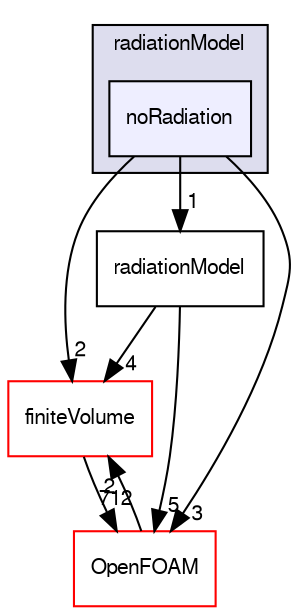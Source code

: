 digraph "src/thermophysicalModels/radiationModels/radiationModel/noRadiation" {
  bgcolor=transparent;
  compound=true
  node [ fontsize="10", fontname="FreeSans"];
  edge [ labelfontsize="10", labelfontname="FreeSans"];
  subgraph clusterdir_08c5a0922f0d1752bb9c4bf65110e65b {
    graph [ bgcolor="#ddddee", pencolor="black", label="radiationModel" fontname="FreeSans", fontsize="10", URL="dir_08c5a0922f0d1752bb9c4bf65110e65b.html"]
  dir_a889680cfac791b34d5b44200656945e [shape=box, label="noRadiation", style="filled", fillcolor="#eeeeff", pencolor="black", URL="dir_a889680cfac791b34d5b44200656945e.html"];
  }
  dir_9bd15774b555cf7259a6fa18f99fe99b [shape=box label="finiteVolume" color="red" URL="dir_9bd15774b555cf7259a6fa18f99fe99b.html"];
  dir_d4374f720167d2d95811040a749abdd3 [shape=box label="radiationModel" URL="dir_d4374f720167d2d95811040a749abdd3.html"];
  dir_c5473ff19b20e6ec4dfe5c310b3778a8 [shape=box label="OpenFOAM" color="red" URL="dir_c5473ff19b20e6ec4dfe5c310b3778a8.html"];
  dir_9bd15774b555cf7259a6fa18f99fe99b->dir_c5473ff19b20e6ec4dfe5c310b3778a8 [headlabel="712", labeldistance=1.5 headhref="dir_000749_001732.html"];
  dir_d4374f720167d2d95811040a749abdd3->dir_9bd15774b555cf7259a6fa18f99fe99b [headlabel="4", labeldistance=1.5 headhref="dir_002646_000749.html"];
  dir_d4374f720167d2d95811040a749abdd3->dir_c5473ff19b20e6ec4dfe5c310b3778a8 [headlabel="5", labeldistance=1.5 headhref="dir_002646_001732.html"];
  dir_c5473ff19b20e6ec4dfe5c310b3778a8->dir_9bd15774b555cf7259a6fa18f99fe99b [headlabel="2", labeldistance=1.5 headhref="dir_001732_000749.html"];
  dir_a889680cfac791b34d5b44200656945e->dir_9bd15774b555cf7259a6fa18f99fe99b [headlabel="2", labeldistance=1.5 headhref="dir_002414_000749.html"];
  dir_a889680cfac791b34d5b44200656945e->dir_d4374f720167d2d95811040a749abdd3 [headlabel="1", labeldistance=1.5 headhref="dir_002414_002646.html"];
  dir_a889680cfac791b34d5b44200656945e->dir_c5473ff19b20e6ec4dfe5c310b3778a8 [headlabel="3", labeldistance=1.5 headhref="dir_002414_001732.html"];
}
